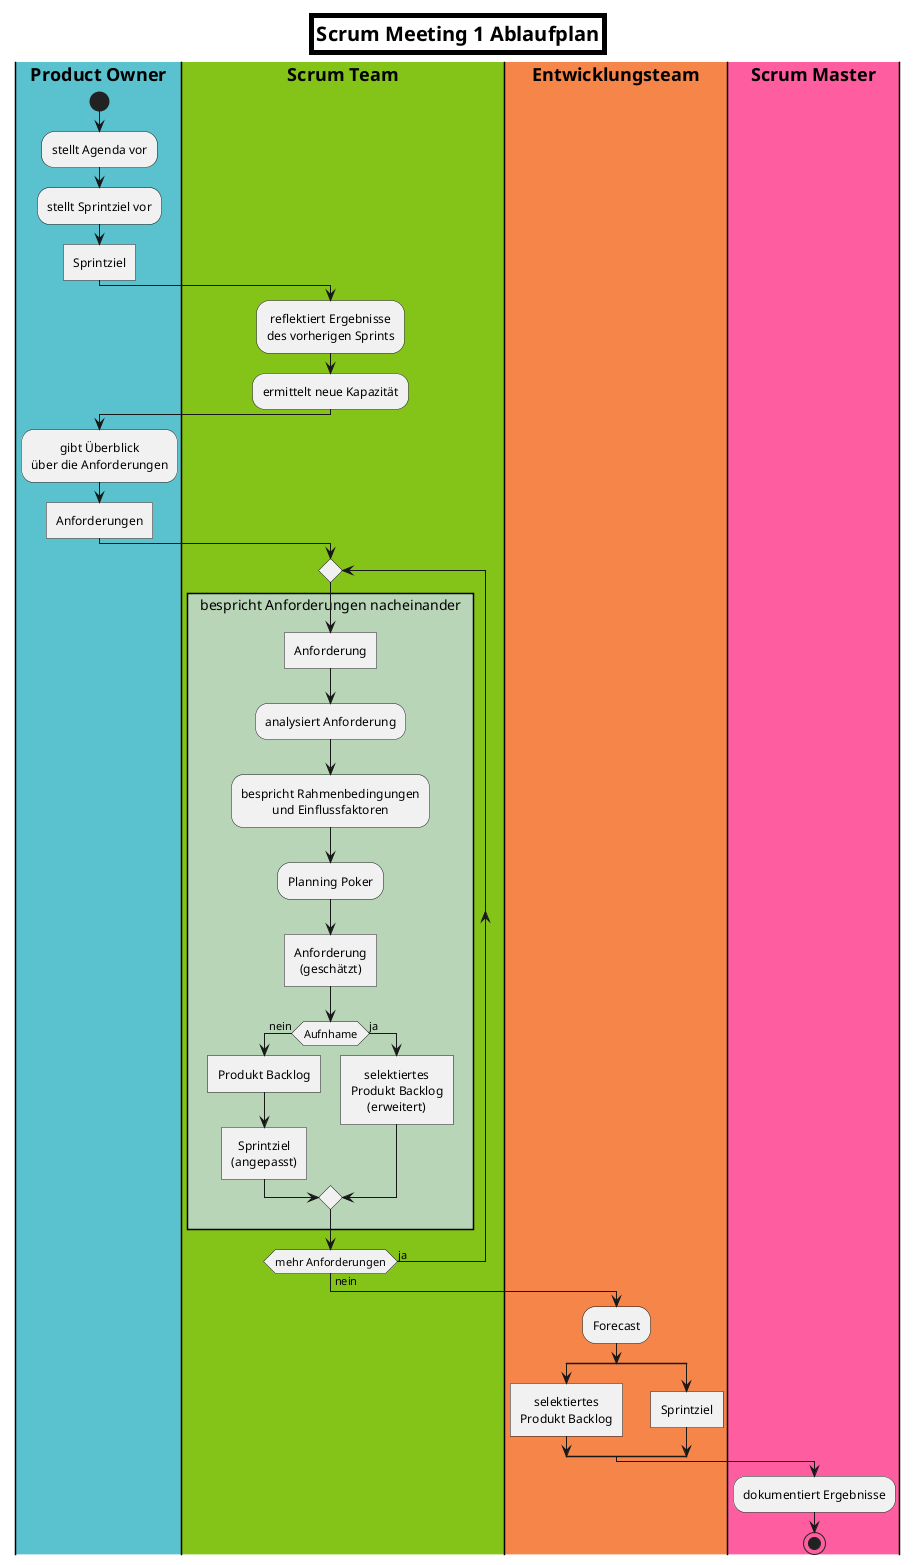 @startuml

skinparam DefaultTextAlignment center
skinparam TitleFontSize 20
skinparam TitleBorderColor black
skinparam TitleBorderThickness 5
skinparam SwimlaneTitleFontStyle bold

title Scrum Meeting 1 Ablaufplan

|#59C2CE|Product Owner|
start
:stellt Agenda vor;
:stellt Sprintziel vor;
:Sprintziel]

|#84C318|Scrum Team|
:reflektiert Ergebnisse\ndes vorherigen Sprints;
:ermittelt neue Kapazität;

|Product Owner|
:gibt Überblick\nüber die Anforderungen;
:Anforderungen]

|Scrum Team|
repeat
rectangle #B8D5B8 (bespricht Anforderungen nacheinander) {
  :Anforderung]
  :analysiert Anforderung;
  :bespricht Rahmenbedingungen\lund Einflussfaktoren;
  :Planning Poker;
  :Anforderung\n(geschätzt)]
  if (Aufnhame) then (nein)
    :Produkt Backlog]
    :Sprintziel\n(angepasst)]
  else (ja)
    :selektiertes\nProdukt Backlog\n(erweitert)]
  endif
}
repeat while (mehr Anforderungen) is (ja) not (nein)

|#F58549|Entwicklungsteam|
:Forecast;
split
  :selektiertes\nProdukt Backlog]
split again
  :Sprintziel]
end split

|#FE5D9F|Scrum Master|
:dokumentiert Ergebnisse;
stop

@enduml
